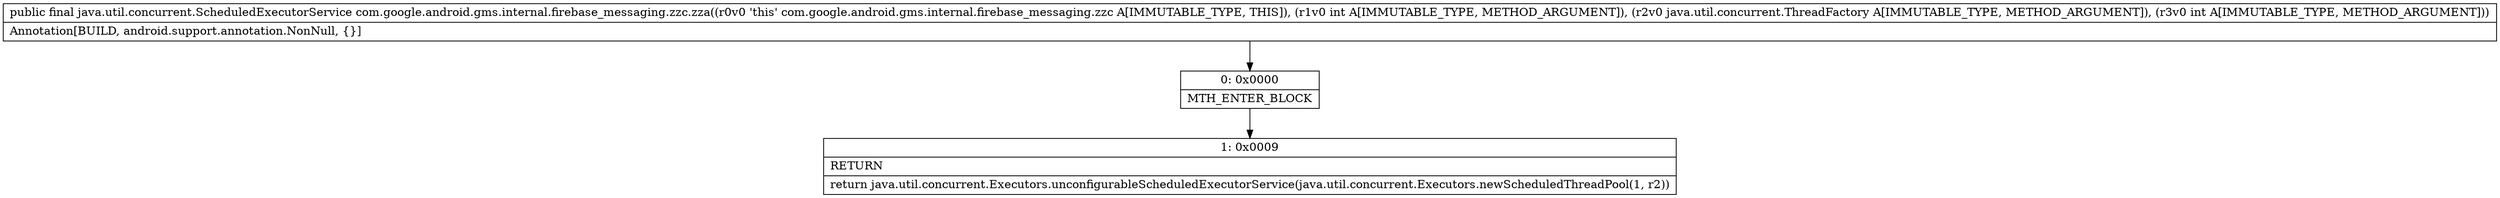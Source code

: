 digraph "CFG forcom.google.android.gms.internal.firebase_messaging.zzc.zza(ILjava\/util\/concurrent\/ThreadFactory;I)Ljava\/util\/concurrent\/ScheduledExecutorService;" {
Node_0 [shape=record,label="{0\:\ 0x0000|MTH_ENTER_BLOCK\l}"];
Node_1 [shape=record,label="{1\:\ 0x0009|RETURN\l|return java.util.concurrent.Executors.unconfigurableScheduledExecutorService(java.util.concurrent.Executors.newScheduledThreadPool(1, r2))\l}"];
MethodNode[shape=record,label="{public final java.util.concurrent.ScheduledExecutorService com.google.android.gms.internal.firebase_messaging.zzc.zza((r0v0 'this' com.google.android.gms.internal.firebase_messaging.zzc A[IMMUTABLE_TYPE, THIS]), (r1v0 int A[IMMUTABLE_TYPE, METHOD_ARGUMENT]), (r2v0 java.util.concurrent.ThreadFactory A[IMMUTABLE_TYPE, METHOD_ARGUMENT]), (r3v0 int A[IMMUTABLE_TYPE, METHOD_ARGUMENT]))  | Annotation[BUILD, android.support.annotation.NonNull, \{\}]\l}"];
MethodNode -> Node_0;
Node_0 -> Node_1;
}

